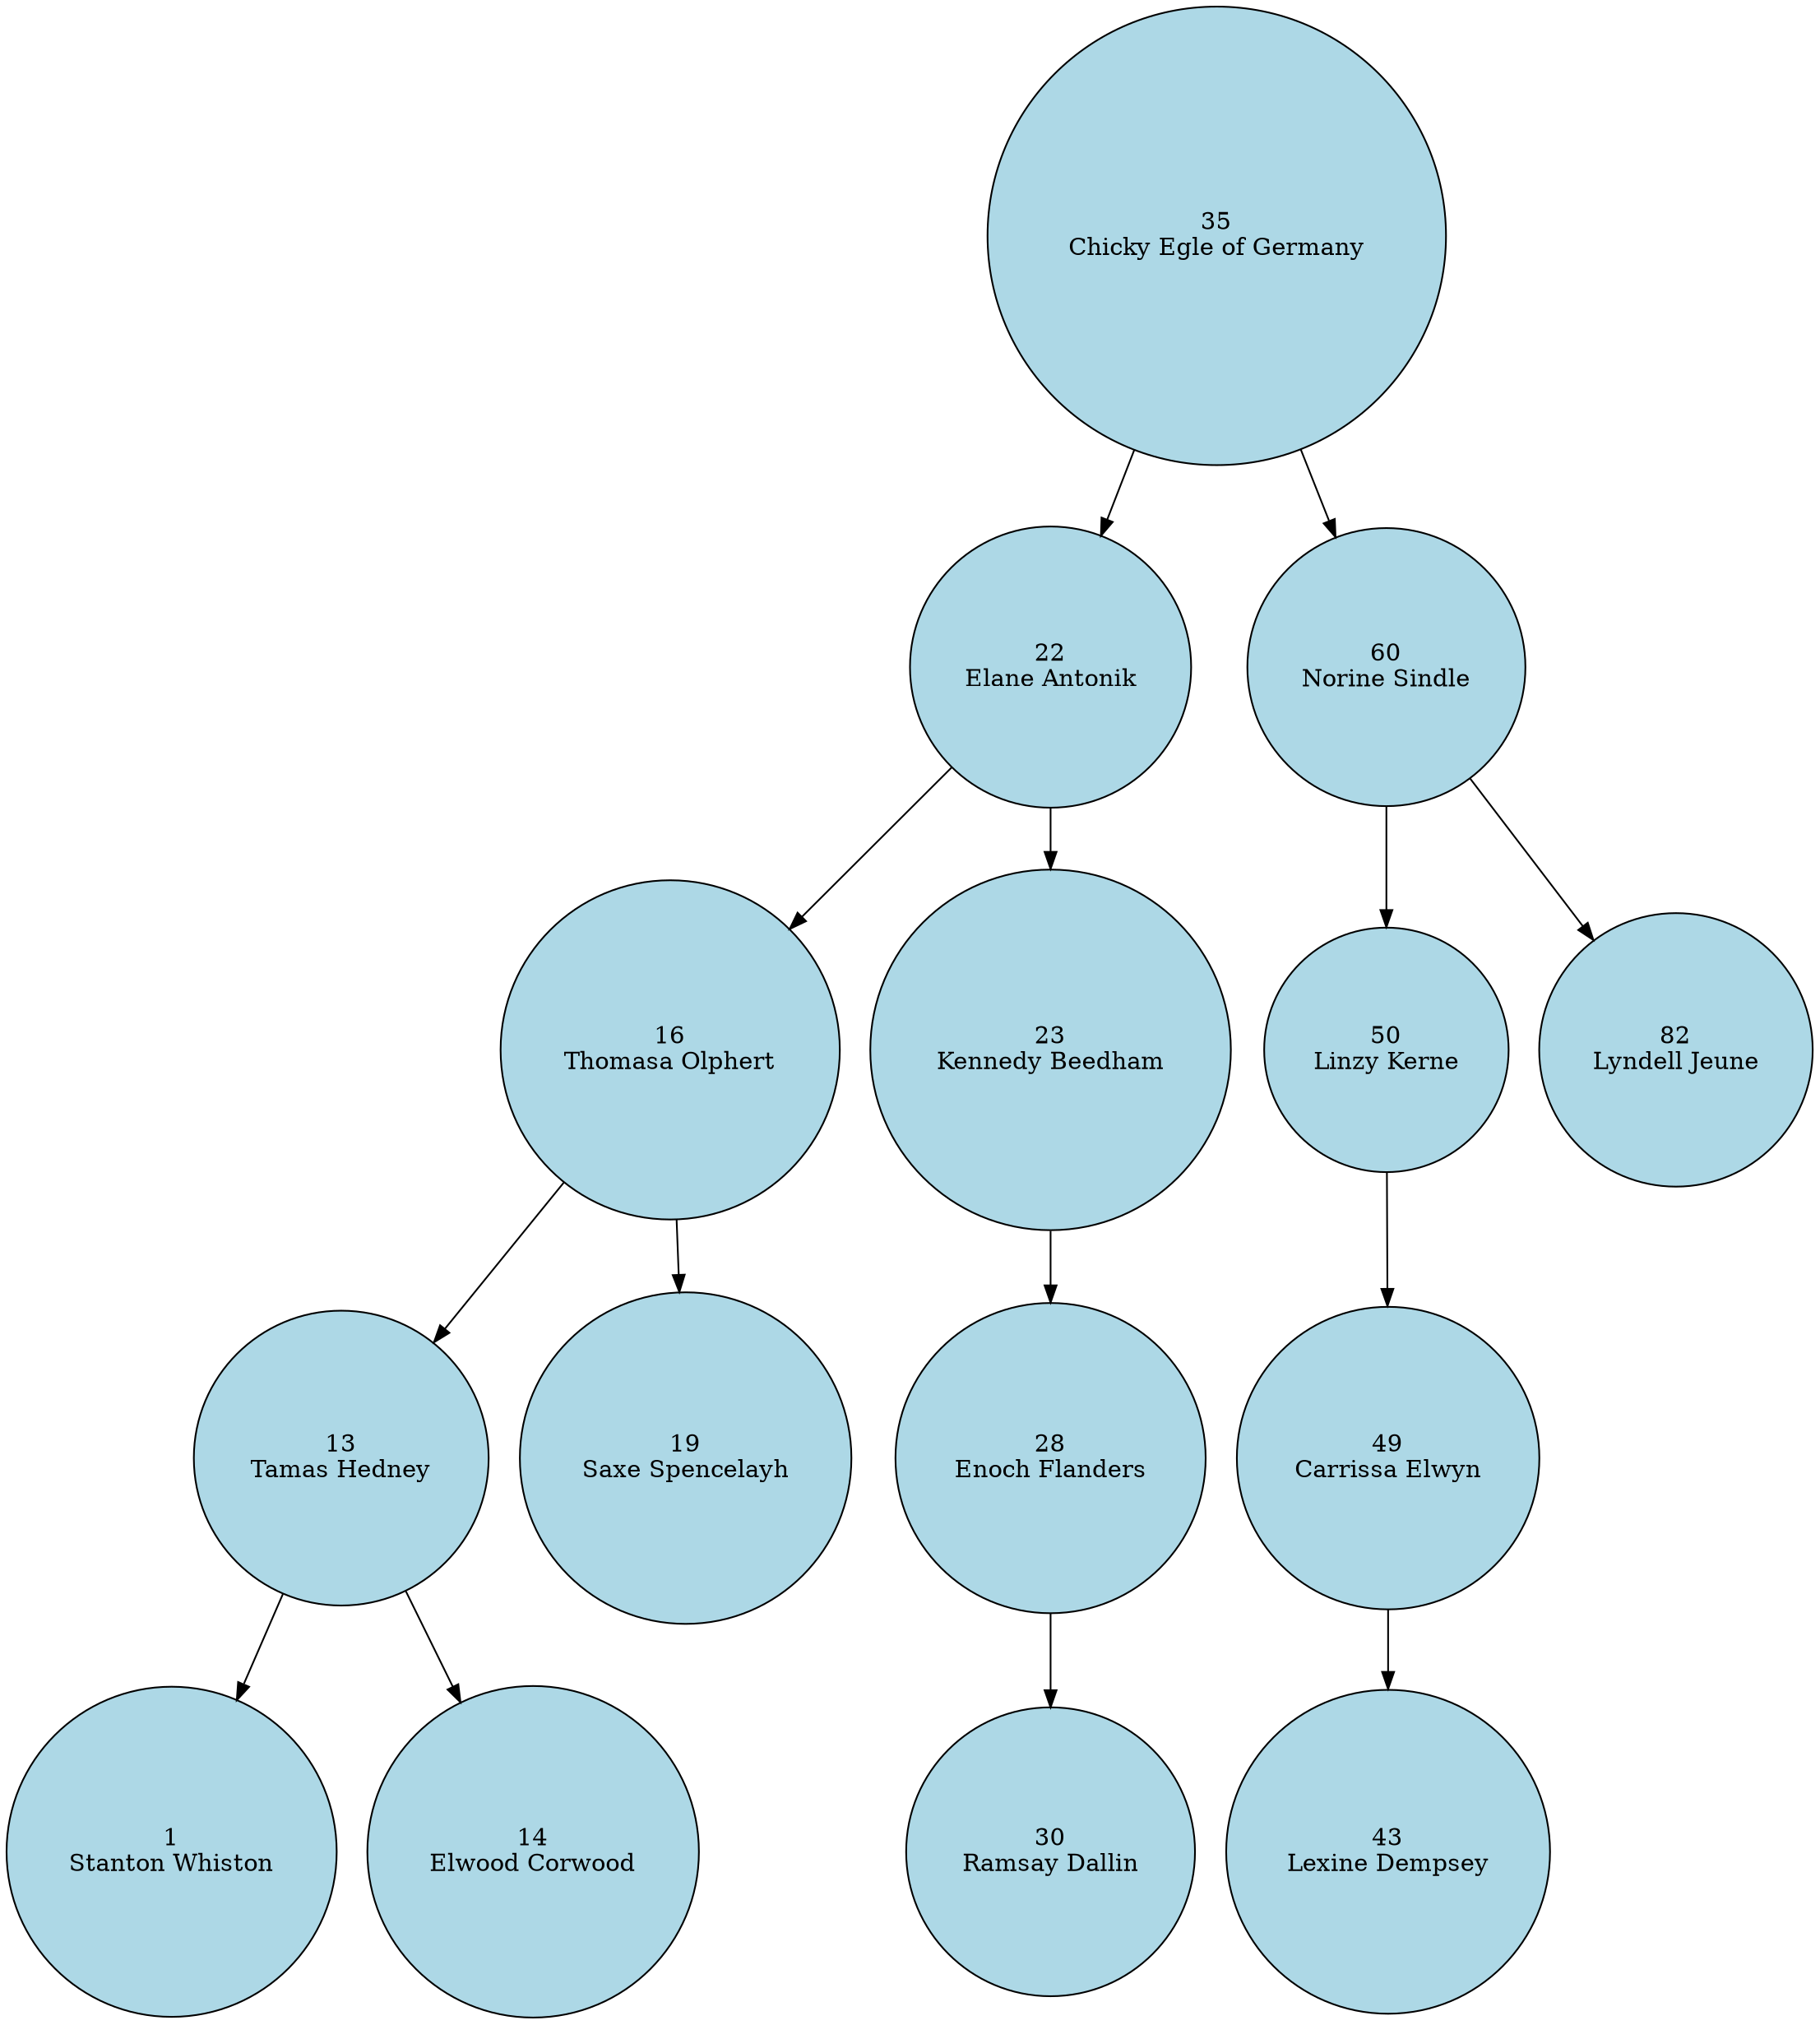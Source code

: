 digraph BST {
  node [shape=circle, style=filled, fillcolor=lightblue];
  graph [ordering=out];
  rankdir=TB;

  "35" [label="35\nChicky Egle of Germany"];
  "22" [label="22\nElane Antonik"];
  "16" [label="16\nThomasa Olphert"];
  "13" [label="13\nTamas Hedney"];
  "1" [label="1\nStanton Whiston"];
  "14" [label="14\nElwood Corwood"];
  "19" [label="19\nSaxe Spencelayh"];
  "23" [label="23\nKennedy Beedham"];
  "28" [label="28\nEnoch Flanders"];
  "30" [label="30\nRamsay Dallin"];
  "60" [label="60\nNorine Sindle"];
  "50" [label="50\nLinzy Kerne"];
  "49" [label="49\nCarrissa Elwyn"];
  "43" [label="43\nLexine Dempsey"];
  "82" [label="82\nLyndell Jeune"];

  "35" -> "22";
  "35" -> "60";
  "22" -> "16";
  "22" -> "23";
  "16" -> "13";
  "16" -> "19";
  "13" -> "1";
  "13" -> "14";
  "23" -> "28";
  "28" -> "30";
  "60" -> "50";
  "60" -> "82";
  "50" -> "49";
  "49" -> "43";
}
